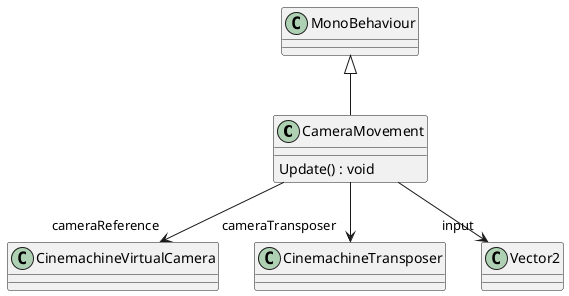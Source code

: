 @startuml
class CameraMovement {
    Update() : void
}
MonoBehaviour <|-- CameraMovement
CameraMovement --> "cameraReference" CinemachineVirtualCamera
CameraMovement --> "cameraTransposer" CinemachineTransposer
CameraMovement --> "input" Vector2
@enduml

